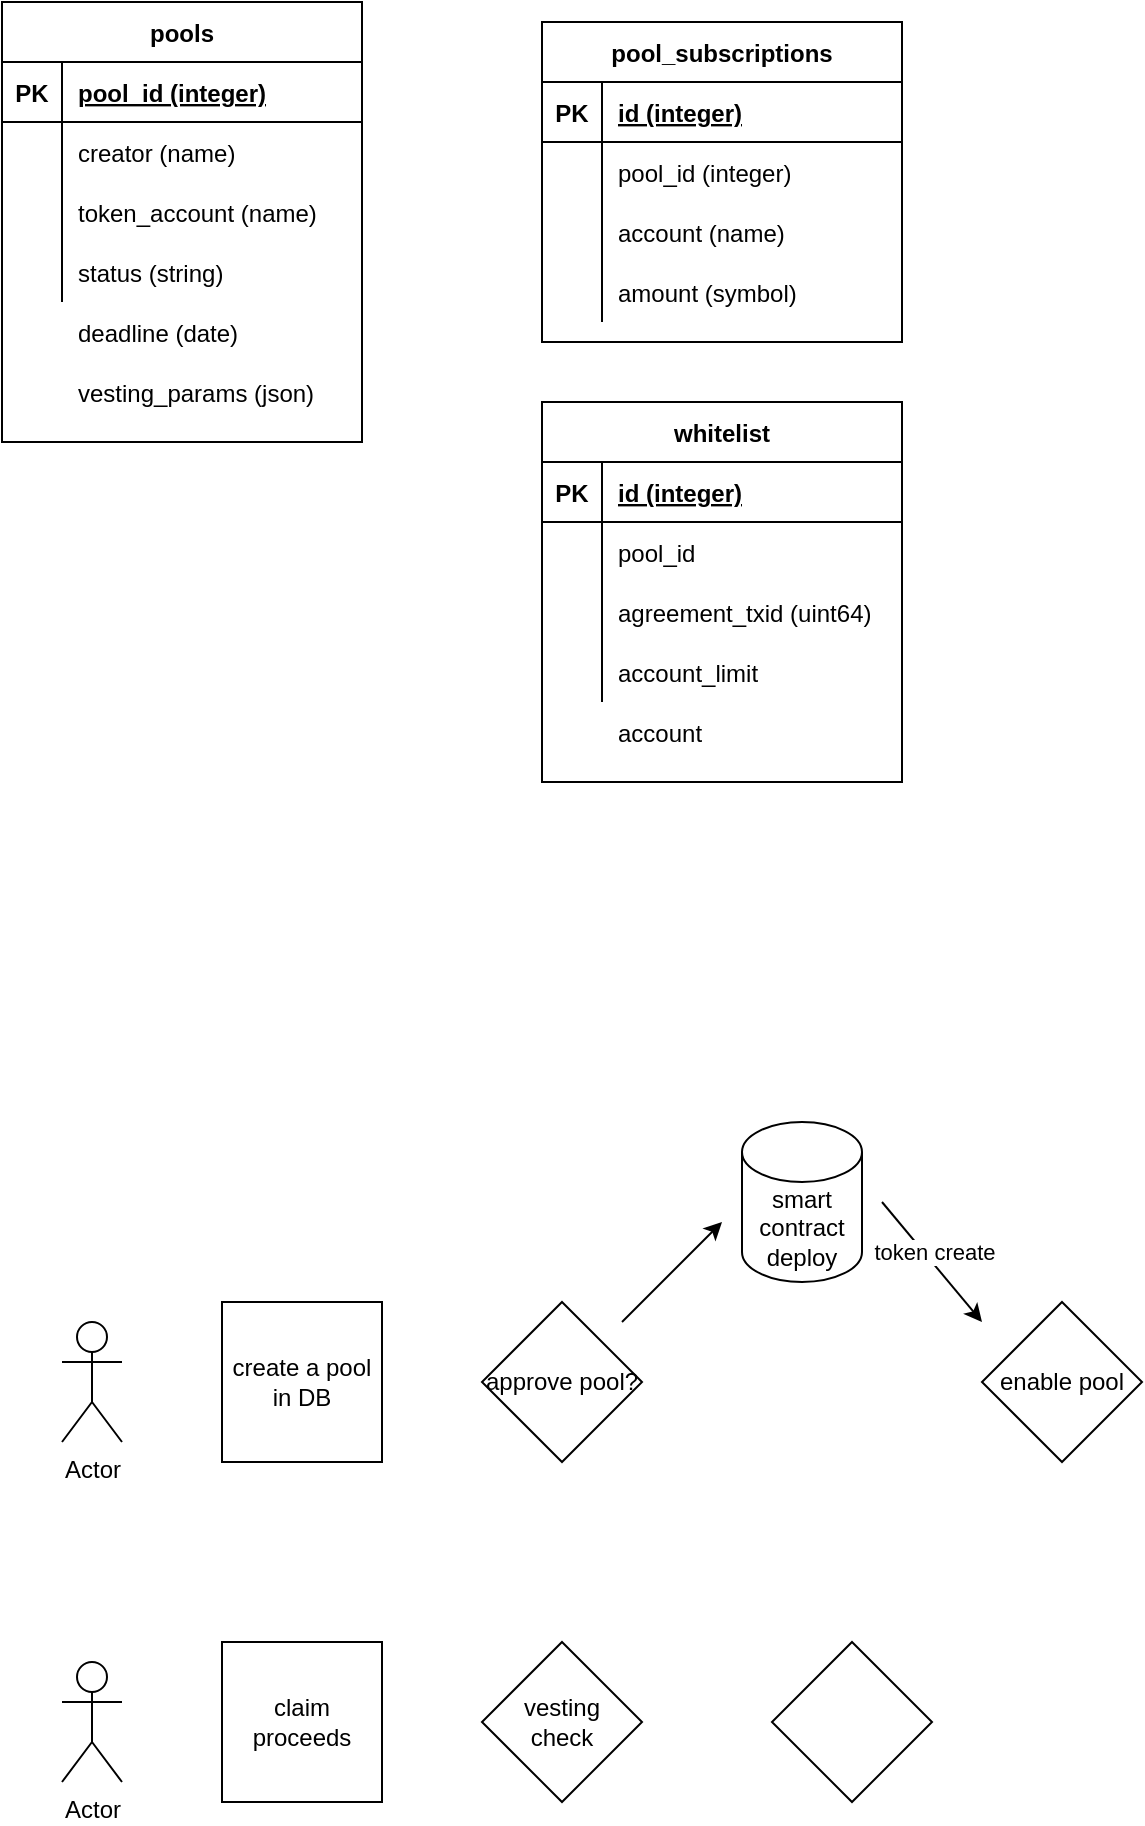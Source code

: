<mxfile version="15.8.3" type="device"><diagram id="nkuQzgOMeDHVqqrYCRIz" name="Page-1"><mxGraphModel dx="1426" dy="794" grid="1" gridSize="10" guides="1" tooltips="1" connect="1" arrows="1" fold="1" page="1" pageScale="1" pageWidth="850" pageHeight="1100" math="0" shadow="0"><root><mxCell id="0"/><mxCell id="1" parent="0"/><mxCell id="X1PDS-DwNVYiIVmbpTiN-1" value="pools" style="shape=table;startSize=30;container=1;collapsible=1;childLayout=tableLayout;fixedRows=1;rowLines=0;fontStyle=1;align=center;resizeLast=1;" vertex="1" parent="1"><mxGeometry x="40" y="80" width="180" height="220" as="geometry"/></mxCell><mxCell id="X1PDS-DwNVYiIVmbpTiN-2" value="" style="shape=partialRectangle;collapsible=0;dropTarget=0;pointerEvents=0;fillColor=none;top=0;left=0;bottom=1;right=0;points=[[0,0.5],[1,0.5]];portConstraint=eastwest;" vertex="1" parent="X1PDS-DwNVYiIVmbpTiN-1"><mxGeometry y="30" width="180" height="30" as="geometry"/></mxCell><mxCell id="X1PDS-DwNVYiIVmbpTiN-3" value="PK" style="shape=partialRectangle;connectable=0;fillColor=none;top=0;left=0;bottom=0;right=0;fontStyle=1;overflow=hidden;" vertex="1" parent="X1PDS-DwNVYiIVmbpTiN-2"><mxGeometry width="30" height="30" as="geometry"><mxRectangle width="30" height="30" as="alternateBounds"/></mxGeometry></mxCell><mxCell id="X1PDS-DwNVYiIVmbpTiN-4" value="pool_id (integer)" style="shape=partialRectangle;connectable=0;fillColor=none;top=0;left=0;bottom=0;right=0;align=left;spacingLeft=6;fontStyle=5;overflow=hidden;" vertex="1" parent="X1PDS-DwNVYiIVmbpTiN-2"><mxGeometry x="30" width="150" height="30" as="geometry"><mxRectangle width="150" height="30" as="alternateBounds"/></mxGeometry></mxCell><mxCell id="X1PDS-DwNVYiIVmbpTiN-5" value="" style="shape=partialRectangle;collapsible=0;dropTarget=0;pointerEvents=0;fillColor=none;top=0;left=0;bottom=0;right=0;points=[[0,0.5],[1,0.5]];portConstraint=eastwest;" vertex="1" parent="X1PDS-DwNVYiIVmbpTiN-1"><mxGeometry y="60" width="180" height="30" as="geometry"/></mxCell><mxCell id="X1PDS-DwNVYiIVmbpTiN-6" value="" style="shape=partialRectangle;connectable=0;fillColor=none;top=0;left=0;bottom=0;right=0;editable=1;overflow=hidden;" vertex="1" parent="X1PDS-DwNVYiIVmbpTiN-5"><mxGeometry width="30" height="30" as="geometry"><mxRectangle width="30" height="30" as="alternateBounds"/></mxGeometry></mxCell><mxCell id="X1PDS-DwNVYiIVmbpTiN-7" value="creator (name)" style="shape=partialRectangle;connectable=0;fillColor=none;top=0;left=0;bottom=0;right=0;align=left;spacingLeft=6;overflow=hidden;" vertex="1" parent="X1PDS-DwNVYiIVmbpTiN-5"><mxGeometry x="30" width="150" height="30" as="geometry"><mxRectangle width="150" height="30" as="alternateBounds"/></mxGeometry></mxCell><mxCell id="X1PDS-DwNVYiIVmbpTiN-8" value="" style="shape=partialRectangle;collapsible=0;dropTarget=0;pointerEvents=0;fillColor=none;top=0;left=0;bottom=0;right=0;points=[[0,0.5],[1,0.5]];portConstraint=eastwest;" vertex="1" parent="X1PDS-DwNVYiIVmbpTiN-1"><mxGeometry y="90" width="180" height="30" as="geometry"/></mxCell><mxCell id="X1PDS-DwNVYiIVmbpTiN-9" value="" style="shape=partialRectangle;connectable=0;fillColor=none;top=0;left=0;bottom=0;right=0;editable=1;overflow=hidden;" vertex="1" parent="X1PDS-DwNVYiIVmbpTiN-8"><mxGeometry width="30" height="30" as="geometry"><mxRectangle width="30" height="30" as="alternateBounds"/></mxGeometry></mxCell><mxCell id="X1PDS-DwNVYiIVmbpTiN-10" value="token_account (name)" style="shape=partialRectangle;connectable=0;fillColor=none;top=0;left=0;bottom=0;right=0;align=left;spacingLeft=6;overflow=hidden;" vertex="1" parent="X1PDS-DwNVYiIVmbpTiN-8"><mxGeometry x="30" width="150" height="30" as="geometry"><mxRectangle width="150" height="30" as="alternateBounds"/></mxGeometry></mxCell><mxCell id="X1PDS-DwNVYiIVmbpTiN-11" value="" style="shape=partialRectangle;collapsible=0;dropTarget=0;pointerEvents=0;fillColor=none;top=0;left=0;bottom=0;right=0;points=[[0,0.5],[1,0.5]];portConstraint=eastwest;" vertex="1" parent="X1PDS-DwNVYiIVmbpTiN-1"><mxGeometry y="120" width="180" height="30" as="geometry"/></mxCell><mxCell id="X1PDS-DwNVYiIVmbpTiN-12" value="" style="shape=partialRectangle;connectable=0;fillColor=none;top=0;left=0;bottom=0;right=0;editable=1;overflow=hidden;" vertex="1" parent="X1PDS-DwNVYiIVmbpTiN-11"><mxGeometry width="30" height="30" as="geometry"><mxRectangle width="30" height="30" as="alternateBounds"/></mxGeometry></mxCell><mxCell id="X1PDS-DwNVYiIVmbpTiN-13" value="status (string)" style="shape=partialRectangle;connectable=0;fillColor=none;top=0;left=0;bottom=0;right=0;align=left;spacingLeft=6;overflow=hidden;" vertex="1" parent="X1PDS-DwNVYiIVmbpTiN-11"><mxGeometry x="30" width="150" height="30" as="geometry"><mxRectangle width="150" height="30" as="alternateBounds"/></mxGeometry></mxCell><mxCell id="X1PDS-DwNVYiIVmbpTiN-14" value="pool_subscriptions" style="shape=table;startSize=30;container=1;collapsible=1;childLayout=tableLayout;fixedRows=1;rowLines=0;fontStyle=1;align=center;resizeLast=1;" vertex="1" parent="1"><mxGeometry x="310" y="90" width="180" height="160" as="geometry"/></mxCell><mxCell id="X1PDS-DwNVYiIVmbpTiN-15" value="" style="shape=partialRectangle;collapsible=0;dropTarget=0;pointerEvents=0;fillColor=none;top=0;left=0;bottom=1;right=0;points=[[0,0.5],[1,0.5]];portConstraint=eastwest;" vertex="1" parent="X1PDS-DwNVYiIVmbpTiN-14"><mxGeometry y="30" width="180" height="30" as="geometry"/></mxCell><mxCell id="X1PDS-DwNVYiIVmbpTiN-16" value="PK" style="shape=partialRectangle;connectable=0;fillColor=none;top=0;left=0;bottom=0;right=0;fontStyle=1;overflow=hidden;" vertex="1" parent="X1PDS-DwNVYiIVmbpTiN-15"><mxGeometry width="30" height="30" as="geometry"><mxRectangle width="30" height="30" as="alternateBounds"/></mxGeometry></mxCell><mxCell id="X1PDS-DwNVYiIVmbpTiN-17" value="id (integer)" style="shape=partialRectangle;connectable=0;fillColor=none;top=0;left=0;bottom=0;right=0;align=left;spacingLeft=6;fontStyle=5;overflow=hidden;" vertex="1" parent="X1PDS-DwNVYiIVmbpTiN-15"><mxGeometry x="30" width="150" height="30" as="geometry"><mxRectangle width="150" height="30" as="alternateBounds"/></mxGeometry></mxCell><mxCell id="X1PDS-DwNVYiIVmbpTiN-18" value="" style="shape=partialRectangle;collapsible=0;dropTarget=0;pointerEvents=0;fillColor=none;top=0;left=0;bottom=0;right=0;points=[[0,0.5],[1,0.5]];portConstraint=eastwest;" vertex="1" parent="X1PDS-DwNVYiIVmbpTiN-14"><mxGeometry y="60" width="180" height="30" as="geometry"/></mxCell><mxCell id="X1PDS-DwNVYiIVmbpTiN-19" value="" style="shape=partialRectangle;connectable=0;fillColor=none;top=0;left=0;bottom=0;right=0;editable=1;overflow=hidden;" vertex="1" parent="X1PDS-DwNVYiIVmbpTiN-18"><mxGeometry width="30" height="30" as="geometry"><mxRectangle width="30" height="30" as="alternateBounds"/></mxGeometry></mxCell><mxCell id="X1PDS-DwNVYiIVmbpTiN-20" value="pool_id (integer)" style="shape=partialRectangle;connectable=0;fillColor=none;top=0;left=0;bottom=0;right=0;align=left;spacingLeft=6;overflow=hidden;" vertex="1" parent="X1PDS-DwNVYiIVmbpTiN-18"><mxGeometry x="30" width="150" height="30" as="geometry"><mxRectangle width="150" height="30" as="alternateBounds"/></mxGeometry></mxCell><mxCell id="X1PDS-DwNVYiIVmbpTiN-21" value="" style="shape=partialRectangle;collapsible=0;dropTarget=0;pointerEvents=0;fillColor=none;top=0;left=0;bottom=0;right=0;points=[[0,0.5],[1,0.5]];portConstraint=eastwest;" vertex="1" parent="X1PDS-DwNVYiIVmbpTiN-14"><mxGeometry y="90" width="180" height="30" as="geometry"/></mxCell><mxCell id="X1PDS-DwNVYiIVmbpTiN-22" value="" style="shape=partialRectangle;connectable=0;fillColor=none;top=0;left=0;bottom=0;right=0;editable=1;overflow=hidden;" vertex="1" parent="X1PDS-DwNVYiIVmbpTiN-21"><mxGeometry width="30" height="30" as="geometry"><mxRectangle width="30" height="30" as="alternateBounds"/></mxGeometry></mxCell><mxCell id="X1PDS-DwNVYiIVmbpTiN-23" value="account (name)" style="shape=partialRectangle;connectable=0;fillColor=none;top=0;left=0;bottom=0;right=0;align=left;spacingLeft=6;overflow=hidden;" vertex="1" parent="X1PDS-DwNVYiIVmbpTiN-21"><mxGeometry x="30" width="150" height="30" as="geometry"><mxRectangle width="150" height="30" as="alternateBounds"/></mxGeometry></mxCell><mxCell id="X1PDS-DwNVYiIVmbpTiN-24" value="" style="shape=partialRectangle;collapsible=0;dropTarget=0;pointerEvents=0;fillColor=none;top=0;left=0;bottom=0;right=0;points=[[0,0.5],[1,0.5]];portConstraint=eastwest;" vertex="1" parent="X1PDS-DwNVYiIVmbpTiN-14"><mxGeometry y="120" width="180" height="30" as="geometry"/></mxCell><mxCell id="X1PDS-DwNVYiIVmbpTiN-25" value="" style="shape=partialRectangle;connectable=0;fillColor=none;top=0;left=0;bottom=0;right=0;editable=1;overflow=hidden;" vertex="1" parent="X1PDS-DwNVYiIVmbpTiN-24"><mxGeometry width="30" height="30" as="geometry"><mxRectangle width="30" height="30" as="alternateBounds"/></mxGeometry></mxCell><mxCell id="X1PDS-DwNVYiIVmbpTiN-26" value="" style="shape=partialRectangle;connectable=0;fillColor=none;top=0;left=0;bottom=0;right=0;align=left;spacingLeft=6;overflow=hidden;" vertex="1" parent="X1PDS-DwNVYiIVmbpTiN-24"><mxGeometry x="30" width="150" height="30" as="geometry"><mxRectangle width="150" height="30" as="alternateBounds"/></mxGeometry></mxCell><mxCell id="X1PDS-DwNVYiIVmbpTiN-27" value="whitelist" style="shape=table;startSize=30;container=1;collapsible=1;childLayout=tableLayout;fixedRows=1;rowLines=0;fontStyle=1;align=center;resizeLast=1;" vertex="1" parent="1"><mxGeometry x="310" y="280" width="180" height="190" as="geometry"/></mxCell><mxCell id="X1PDS-DwNVYiIVmbpTiN-28" value="" style="shape=partialRectangle;collapsible=0;dropTarget=0;pointerEvents=0;fillColor=none;top=0;left=0;bottom=1;right=0;points=[[0,0.5],[1,0.5]];portConstraint=eastwest;" vertex="1" parent="X1PDS-DwNVYiIVmbpTiN-27"><mxGeometry y="30" width="180" height="30" as="geometry"/></mxCell><mxCell id="X1PDS-DwNVYiIVmbpTiN-29" value="PK" style="shape=partialRectangle;connectable=0;fillColor=none;top=0;left=0;bottom=0;right=0;fontStyle=1;overflow=hidden;" vertex="1" parent="X1PDS-DwNVYiIVmbpTiN-28"><mxGeometry width="30" height="30" as="geometry"><mxRectangle width="30" height="30" as="alternateBounds"/></mxGeometry></mxCell><mxCell id="X1PDS-DwNVYiIVmbpTiN-30" value="id (integer)" style="shape=partialRectangle;connectable=0;fillColor=none;top=0;left=0;bottom=0;right=0;align=left;spacingLeft=6;fontStyle=5;overflow=hidden;" vertex="1" parent="X1PDS-DwNVYiIVmbpTiN-28"><mxGeometry x="30" width="150" height="30" as="geometry"><mxRectangle width="150" height="30" as="alternateBounds"/></mxGeometry></mxCell><mxCell id="X1PDS-DwNVYiIVmbpTiN-37" value="" style="shape=partialRectangle;collapsible=0;dropTarget=0;pointerEvents=0;fillColor=none;top=0;left=0;bottom=0;right=0;points=[[0,0.5],[1,0.5]];portConstraint=eastwest;" vertex="1" parent="X1PDS-DwNVYiIVmbpTiN-27"><mxGeometry y="60" width="180" height="30" as="geometry"/></mxCell><mxCell id="X1PDS-DwNVYiIVmbpTiN-38" value="" style="shape=partialRectangle;connectable=0;fillColor=none;top=0;left=0;bottom=0;right=0;editable=1;overflow=hidden;" vertex="1" parent="X1PDS-DwNVYiIVmbpTiN-37"><mxGeometry width="30" height="30" as="geometry"><mxRectangle width="30" height="30" as="alternateBounds"/></mxGeometry></mxCell><mxCell id="X1PDS-DwNVYiIVmbpTiN-39" value="pool_id" style="shape=partialRectangle;connectable=0;fillColor=none;top=0;left=0;bottom=0;right=0;align=left;spacingLeft=6;overflow=hidden;" vertex="1" parent="X1PDS-DwNVYiIVmbpTiN-37"><mxGeometry x="30" width="150" height="30" as="geometry"><mxRectangle width="150" height="30" as="alternateBounds"/></mxGeometry></mxCell><mxCell id="X1PDS-DwNVYiIVmbpTiN-31" value="" style="shape=partialRectangle;collapsible=0;dropTarget=0;pointerEvents=0;fillColor=none;top=0;left=0;bottom=0;right=0;points=[[0,0.5],[1,0.5]];portConstraint=eastwest;" vertex="1" parent="X1PDS-DwNVYiIVmbpTiN-27"><mxGeometry y="90" width="180" height="30" as="geometry"/></mxCell><mxCell id="X1PDS-DwNVYiIVmbpTiN-32" value="" style="shape=partialRectangle;connectable=0;fillColor=none;top=0;left=0;bottom=0;right=0;editable=1;overflow=hidden;" vertex="1" parent="X1PDS-DwNVYiIVmbpTiN-31"><mxGeometry width="30" height="30" as="geometry"><mxRectangle width="30" height="30" as="alternateBounds"/></mxGeometry></mxCell><mxCell id="X1PDS-DwNVYiIVmbpTiN-33" value="agreement_txid (uint64)" style="shape=partialRectangle;connectable=0;fillColor=none;top=0;left=0;bottom=0;right=0;align=left;spacingLeft=6;overflow=hidden;" vertex="1" parent="X1PDS-DwNVYiIVmbpTiN-31"><mxGeometry x="30" width="150" height="30" as="geometry"><mxRectangle width="150" height="30" as="alternateBounds"/></mxGeometry></mxCell><mxCell id="X1PDS-DwNVYiIVmbpTiN-34" value="" style="shape=partialRectangle;collapsible=0;dropTarget=0;pointerEvents=0;fillColor=none;top=0;left=0;bottom=0;right=0;points=[[0,0.5],[1,0.5]];portConstraint=eastwest;" vertex="1" parent="X1PDS-DwNVYiIVmbpTiN-27"><mxGeometry y="120" width="180" height="30" as="geometry"/></mxCell><mxCell id="X1PDS-DwNVYiIVmbpTiN-35" value="" style="shape=partialRectangle;connectable=0;fillColor=none;top=0;left=0;bottom=0;right=0;editable=1;overflow=hidden;" vertex="1" parent="X1PDS-DwNVYiIVmbpTiN-34"><mxGeometry width="30" height="30" as="geometry"><mxRectangle width="30" height="30" as="alternateBounds"/></mxGeometry></mxCell><mxCell id="X1PDS-DwNVYiIVmbpTiN-36" value="account_limit" style="shape=partialRectangle;connectable=0;fillColor=none;top=0;left=0;bottom=0;right=0;align=left;spacingLeft=6;overflow=hidden;" vertex="1" parent="X1PDS-DwNVYiIVmbpTiN-34"><mxGeometry x="30" width="150" height="30" as="geometry"><mxRectangle width="150" height="30" as="alternateBounds"/></mxGeometry></mxCell><mxCell id="X1PDS-DwNVYiIVmbpTiN-53" value="" style="shape=partialRectangle;collapsible=0;dropTarget=0;pointerEvents=0;fillColor=none;top=0;left=0;bottom=0;right=0;points=[[0,0.5],[1,0.5]];portConstraint=eastwest;" vertex="1" parent="1"><mxGeometry x="310" y="210" width="180" height="30" as="geometry"/></mxCell><mxCell id="X1PDS-DwNVYiIVmbpTiN-54" value="" style="shape=partialRectangle;connectable=0;fillColor=none;top=0;left=0;bottom=0;right=0;editable=1;overflow=hidden;" vertex="1" parent="X1PDS-DwNVYiIVmbpTiN-53"><mxGeometry width="30" height="30" as="geometry"><mxRectangle width="30" height="30" as="alternateBounds"/></mxGeometry></mxCell><mxCell id="X1PDS-DwNVYiIVmbpTiN-55" value="amount (symbol)" style="shape=partialRectangle;connectable=0;fillColor=none;top=0;left=0;bottom=0;right=0;align=left;spacingLeft=6;overflow=hidden;" vertex="1" parent="X1PDS-DwNVYiIVmbpTiN-53"><mxGeometry x="30" width="150" height="30" as="geometry"><mxRectangle width="150" height="30" as="alternateBounds"/></mxGeometry></mxCell><mxCell id="X1PDS-DwNVYiIVmbpTiN-56" value="deadline (date)" style="shape=partialRectangle;connectable=0;fillColor=none;top=0;left=0;bottom=0;right=0;align=left;spacingLeft=6;overflow=hidden;" vertex="1" parent="1"><mxGeometry x="70" y="230" width="150" height="30" as="geometry"><mxRectangle width="150" height="30" as="alternateBounds"/></mxGeometry></mxCell><mxCell id="X1PDS-DwNVYiIVmbpTiN-57" value="create a pool&lt;br&gt;in DB" style="whiteSpace=wrap;html=1;aspect=fixed;" vertex="1" parent="1"><mxGeometry x="150" y="730" width="80" height="80" as="geometry"/></mxCell><mxCell id="X1PDS-DwNVYiIVmbpTiN-58" value="Actor" style="shape=umlActor;verticalLabelPosition=bottom;verticalAlign=top;html=1;outlineConnect=0;" vertex="1" parent="1"><mxGeometry x="70" y="740" width="30" height="60" as="geometry"/></mxCell><mxCell id="X1PDS-DwNVYiIVmbpTiN-62" value="approve pool?" style="rhombus;whiteSpace=wrap;html=1;" vertex="1" parent="1"><mxGeometry x="280" y="730" width="80" height="80" as="geometry"/></mxCell><mxCell id="X1PDS-DwNVYiIVmbpTiN-63" value="" style="endArrow=classic;html=1;rounded=0;" edge="1" parent="1"><mxGeometry width="50" height="50" relative="1" as="geometry"><mxPoint x="350" y="740" as="sourcePoint"/><mxPoint x="400" y="690" as="targetPoint"/></mxGeometry></mxCell><mxCell id="X1PDS-DwNVYiIVmbpTiN-64" value="smart contract deploy" style="shape=cylinder3;whiteSpace=wrap;html=1;boundedLbl=1;backgroundOutline=1;size=15;" vertex="1" parent="1"><mxGeometry x="410" y="640" width="60" height="80" as="geometry"/></mxCell><mxCell id="X1PDS-DwNVYiIVmbpTiN-65" value="" style="endArrow=classic;html=1;rounded=0;" edge="1" parent="1"><mxGeometry width="50" height="50" relative="1" as="geometry"><mxPoint x="480" y="680" as="sourcePoint"/><mxPoint x="530" y="740" as="targetPoint"/></mxGeometry></mxCell><mxCell id="X1PDS-DwNVYiIVmbpTiN-67" value="token create" style="edgeLabel;html=1;align=center;verticalAlign=middle;resizable=0;points=[];" vertex="1" connectable="0" parent="X1PDS-DwNVYiIVmbpTiN-65"><mxGeometry x="-0.062" y="3" relative="1" as="geometry"><mxPoint y="-1" as="offset"/></mxGeometry></mxCell><mxCell id="X1PDS-DwNVYiIVmbpTiN-66" value="enable pool" style="rhombus;whiteSpace=wrap;html=1;" vertex="1" parent="1"><mxGeometry x="530" y="730" width="80" height="80" as="geometry"/></mxCell><mxCell id="X1PDS-DwNVYiIVmbpTiN-68" value="Actor" style="shape=umlActor;verticalLabelPosition=bottom;verticalAlign=top;html=1;outlineConnect=0;" vertex="1" parent="1"><mxGeometry x="70" y="910" width="30" height="60" as="geometry"/></mxCell><mxCell id="X1PDS-DwNVYiIVmbpTiN-69" value="claim proceeds" style="whiteSpace=wrap;html=1;aspect=fixed;" vertex="1" parent="1"><mxGeometry x="150" y="900" width="80" height="80" as="geometry"/></mxCell><mxCell id="X1PDS-DwNVYiIVmbpTiN-70" value="vesting&lt;br&gt;check" style="rhombus;whiteSpace=wrap;html=1;" vertex="1" parent="1"><mxGeometry x="280" y="900" width="80" height="80" as="geometry"/></mxCell><mxCell id="X1PDS-DwNVYiIVmbpTiN-71" value="" style="rhombus;whiteSpace=wrap;html=1;" vertex="1" parent="1"><mxGeometry x="425" y="900" width="80" height="80" as="geometry"/></mxCell><mxCell id="X1PDS-DwNVYiIVmbpTiN-74" value="vesting_params (json)" style="shape=partialRectangle;connectable=0;fillColor=none;top=0;left=0;bottom=0;right=0;align=left;spacingLeft=6;overflow=hidden;" vertex="1" parent="1"><mxGeometry x="70" y="260" width="150" height="30" as="geometry"><mxRectangle width="150" height="30" as="alternateBounds"/></mxGeometry></mxCell><mxCell id="X1PDS-DwNVYiIVmbpTiN-75" value="account" style="shape=partialRectangle;connectable=0;fillColor=none;top=0;left=0;bottom=0;right=0;align=left;spacingLeft=6;overflow=hidden;" vertex="1" parent="1"><mxGeometry x="340" y="430" width="150" height="30" as="geometry"><mxRectangle width="150" height="30" as="alternateBounds"/></mxGeometry></mxCell></root></mxGraphModel></diagram></mxfile>